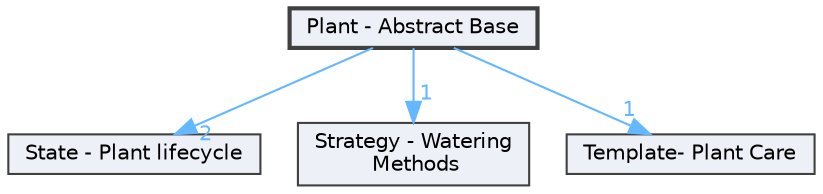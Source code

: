 digraph "Plant - Abstract Base"
{
 // INTERACTIVE_SVG=YES
 // LATEX_PDF_SIZE
  bgcolor="transparent";
  edge [fontname=Helvetica,fontsize=10,labelfontname=Helvetica,labelfontsize=10];
  node [fontname=Helvetica,fontsize=10,shape=box,height=0.2,width=0.4];
  compound=true
  dir_5ed06eff868f77dc127d4670c5cf96f5 [label="Plant - Abstract Base", fillcolor="#edf0f7", color="grey25", style="filled,bold", URL="dir_5ed06eff868f77dc127d4670c5cf96f5.html",tooltip=""];
  dir_69f343826063b5721fad5b7253b59d1f [label="State - Plant lifecycle", fillcolor="#edf0f7", color="grey25", style="filled", URL="dir_69f343826063b5721fad5b7253b59d1f.html",tooltip=""];
  dir_db379b07e1eada42ecee1f275368f409 [label="Strategy - Watering\l Methods", fillcolor="#edf0f7", color="grey25", style="filled", URL="dir_db379b07e1eada42ecee1f275368f409.html",tooltip=""];
  dir_9a79f119539911d8350de45fa245ed37 [label="Template- Plant Care", fillcolor="#edf0f7", color="grey25", style="filled", URL="dir_9a79f119539911d8350de45fa245ed37.html",tooltip=""];
  dir_5ed06eff868f77dc127d4670c5cf96f5->dir_69f343826063b5721fad5b7253b59d1f [headlabel="2", labeldistance=1.5 headhref="dir_000007_000009.html" href="dir_000007_000009.html" color="steelblue1" fontcolor="steelblue1"];
  dir_5ed06eff868f77dc127d4670c5cf96f5->dir_9a79f119539911d8350de45fa245ed37 [headlabel="1", labeldistance=1.5 headhref="dir_000007_000011.html" href="dir_000007_000011.html" color="steelblue1" fontcolor="steelblue1"];
  dir_5ed06eff868f77dc127d4670c5cf96f5->dir_db379b07e1eada42ecee1f275368f409 [headlabel="1", labeldistance=1.5 headhref="dir_000007_000010.html" href="dir_000007_000010.html" color="steelblue1" fontcolor="steelblue1"];
}
